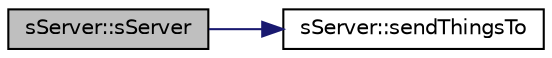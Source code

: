 digraph "sServer::sServer"
{
  edge [fontname="Helvetica",fontsize="10",labelfontname="Helvetica",labelfontsize="10"];
  node [fontname="Helvetica",fontsize="10",shape=record];
  rankdir="LR";
  Node1 [label="sServer::sServer",height=0.2,width=0.4,color="black", fillcolor="grey75", style="filled" fontcolor="black"];
  Node1 -> Node2 [color="midnightblue",fontsize="10",style="solid"];
  Node2 [label="sServer::sendThingsTo",height=0.2,width=0.4,color="black", fillcolor="white", style="filled",URL="$classs_server.html#abcd4016d1b93c045f0847a48afee0ac2"];
}
